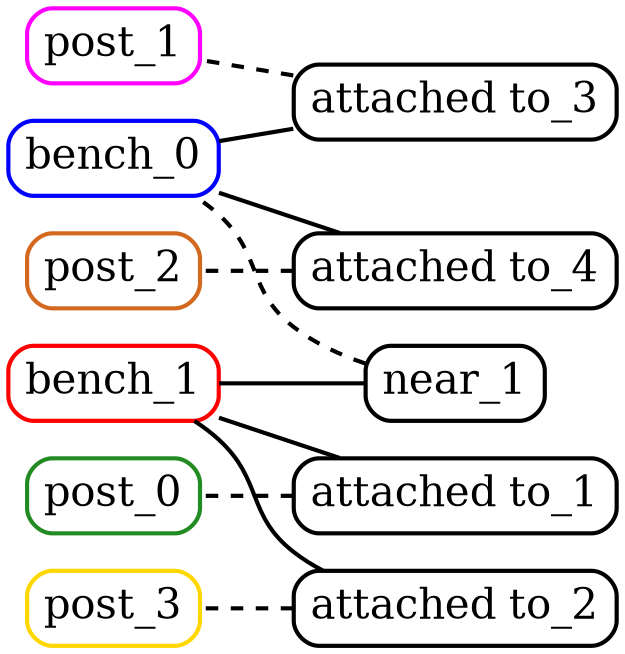 digraph {
	rankdir=RL
	bench_0 [label=bench_0 color=blue fontsize=20 penwidth=2 shape=box style=rounded]
	bench_1 [label=bench_1 color=red fontsize=20 penwidth=2 shape=box style=rounded]
	post_0 [label=post_0 color=forestgreen fontsize=20 penwidth=2 shape=box style=rounded]
	post_1 [label=post_1 color=magenta fontsize=20 penwidth=2 shape=box style=rounded]
	post_2 [label=post_2 color=chocolate fontsize=20 penwidth=2 shape=box style=rounded]
	post_3 [label=post_3 color=gold fontsize=20 penwidth=2 shape=box style=rounded]
	"attached to_1" [label="attached to_1" fontsize=20 penwidth=2 shape=box style=rounded]
	"attached to_1" -> bench_1 [arrowhead=none constraint=true penwidth=2]
	"attached to_1" -> post_0 [arrowhead=none constraint=true penwidth=2 style=dashed]
	"attached to_2" [label="attached to_2" fontsize=20 penwidth=2 shape=box style=rounded]
	"attached to_2" -> bench_1 [arrowhead=none constraint=true penwidth=2]
	"attached to_2" -> post_3 [arrowhead=none constraint=true penwidth=2 style=dashed]
	"attached to_3" [label="attached to_3" fontsize=20 penwidth=2 shape=box style=rounded]
	"attached to_3" -> bench_0 [arrowhead=none constraint=true penwidth=2]
	"attached to_3" -> post_1 [arrowhead=none constraint=true penwidth=2 style=dashed]
	"attached to_4" [label="attached to_4" fontsize=20 penwidth=2 shape=box style=rounded]
	"attached to_4" -> bench_0 [arrowhead=none constraint=true penwidth=2]
	"attached to_4" -> post_2 [arrowhead=none constraint=true penwidth=2 style=dashed]
	near_1 [label=near_1 fontsize=20 penwidth=2 shape=box style=rounded]
	near_1 -> bench_1 [arrowhead=none constraint=true penwidth=2]
	near_1 -> bench_0 [arrowhead=none constraint=true penwidth=2 style=dashed]
}
